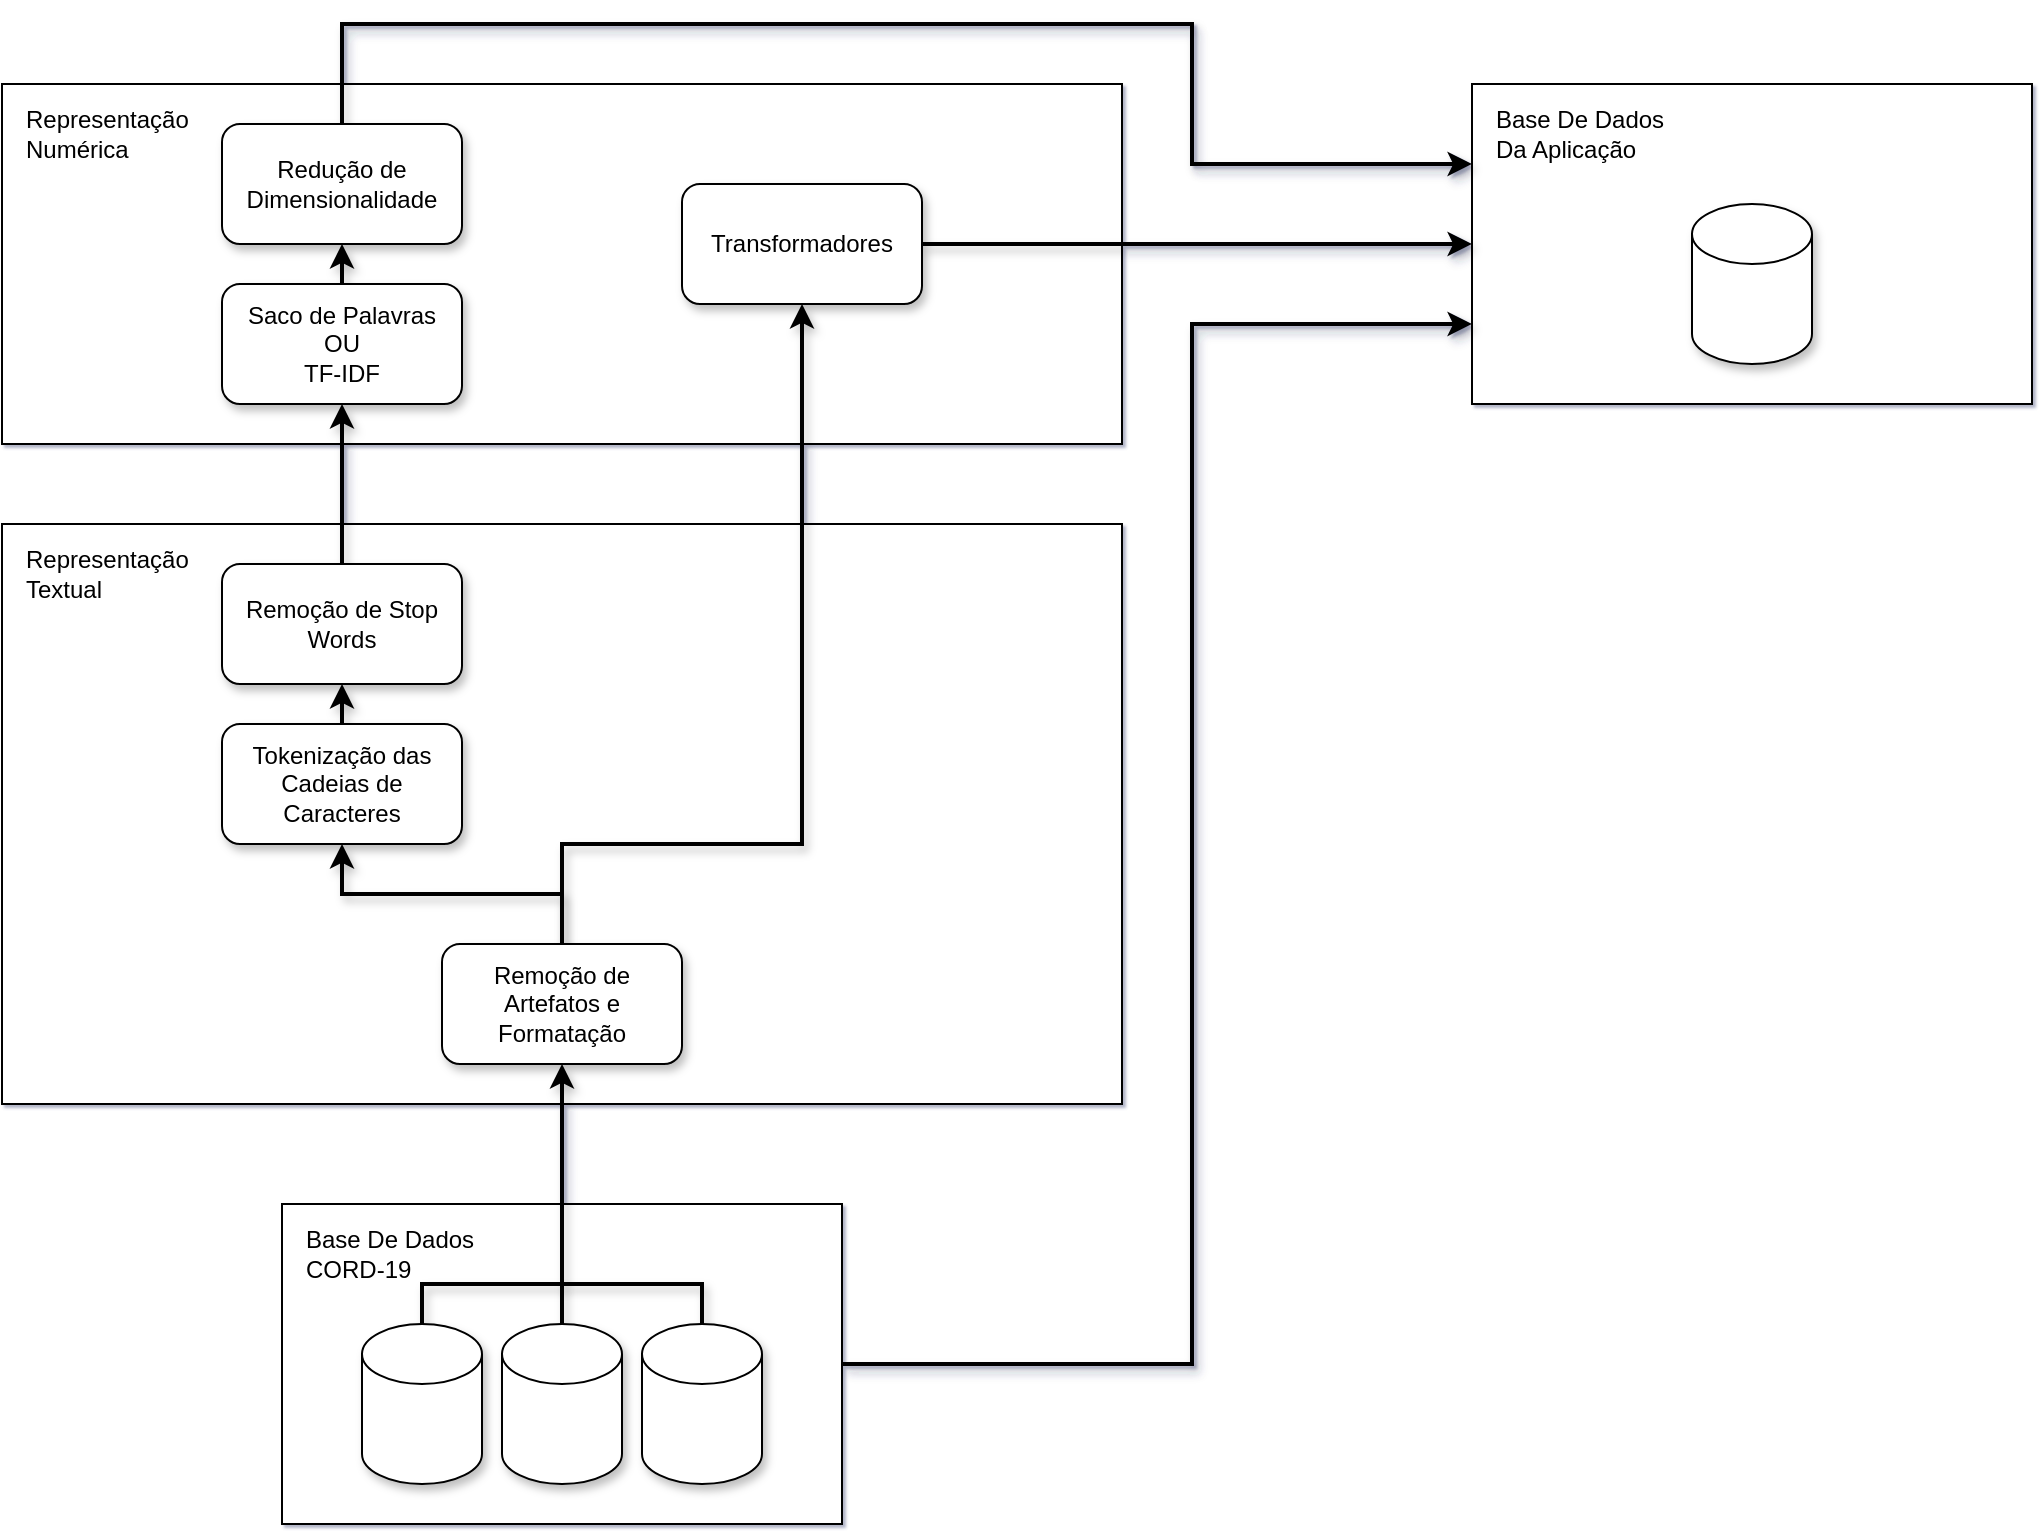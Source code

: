 <mxfile version="17.2.4" type="device" pages="4"><diagram id="iBAV2opas1GKSHLU268z" name="Covitext DataPath"><mxGraphModel dx="1356" dy="862" grid="1" gridSize="10" guides="1" tooltips="1" connect="1" arrows="1" fold="1" page="1" pageScale="1" pageWidth="827" pageHeight="1169" math="0" shadow="1"><root><mxCell id="0"/><mxCell id="1" parent="0"/><mxCell id="uRo3Toc6yma_MfcM90cZ-8" value="" style="rounded=0;whiteSpace=wrap;html=1;align=center;" parent="1" vertex="1"><mxGeometry x="880" y="239" width="280" height="160" as="geometry"/></mxCell><mxCell id="uRo3Toc6yma_MfcM90cZ-9" value="" style="shape=cylinder3;whiteSpace=wrap;html=1;boundedLbl=1;backgroundOutline=1;size=15;shadow=1;" parent="1" vertex="1"><mxGeometry x="990" y="299" width="60" height="80" as="geometry"/></mxCell><mxCell id="uRo3Toc6yma_MfcM90cZ-10" value="Base De Dados Da Aplicação" style="text;html=1;strokeColor=none;fillColor=none;align=left;verticalAlign=middle;whiteSpace=wrap;rounded=0;" parent="1" vertex="1"><mxGeometry x="890" y="249" width="90" height="30" as="geometry"/></mxCell><mxCell id="zOFjgUAGcFSiVTK_7i6F-22" value="" style="rounded=0;whiteSpace=wrap;html=1;align=center;" parent="1" vertex="1"><mxGeometry x="145" y="239" width="560" height="180" as="geometry"/></mxCell><mxCell id="uRo3Toc6yma_MfcM90cZ-18" style="edgeStyle=orthogonalEdgeStyle;rounded=0;orthogonalLoop=1;jettySize=auto;html=1;exitX=1;exitY=0.5;exitDx=0;exitDy=0;entryX=0;entryY=0.75;entryDx=0;entryDy=0;endArrow=classic;endFill=1;shadow=1;strokeWidth=2;" parent="1" source="uRo3Toc6yma_MfcM90cZ-2" edge="1"><mxGeometry relative="1" as="geometry"><mxPoint x="880" y="319" as="targetPoint"/></mxGeometry></mxCell><mxCell id="uRo3Toc6yma_MfcM90cZ-17" style="edgeStyle=orthogonalEdgeStyle;rounded=0;orthogonalLoop=1;jettySize=auto;html=1;exitX=0.5;exitY=0;exitDx=0;exitDy=0;entryX=0;entryY=0.25;entryDx=0;entryDy=0;endArrow=classic;endFill=1;shadow=1;strokeWidth=2;" parent="1" target="uRo3Toc6yma_MfcM90cZ-8" edge="1"><mxGeometry relative="1" as="geometry"><mxPoint x="315" y="259" as="sourcePoint"/><Array as="points"><mxPoint x="315" y="209"/><mxPoint x="740" y="209"/><mxPoint x="740" y="279"/></Array></mxGeometry></mxCell><mxCell id="zOFjgUAGcFSiVTK_7i6F-23" value="Representação Numérica" style="text;html=1;strokeColor=none;fillColor=none;align=left;verticalAlign=middle;whiteSpace=wrap;rounded=0;" parent="1" vertex="1"><mxGeometry x="155" y="249" width="85" height="30" as="geometry"/></mxCell><mxCell id="uRo3Toc6yma_MfcM90cZ-22" style="edgeStyle=orthogonalEdgeStyle;shape=connector;rounded=0;orthogonalLoop=1;jettySize=auto;html=1;exitX=1;exitY=0.5;exitDx=0;exitDy=0;entryX=0;entryY=0.75;entryDx=0;entryDy=0;shadow=1;labelBackgroundColor=default;fontFamily=Helvetica;fontSize=11;fontColor=default;endArrow=classic;endFill=1;strokeColor=default;strokeWidth=2;" parent="1" source="zOFjgUAGcFSiVTK_7i6F-12" target="uRo3Toc6yma_MfcM90cZ-8" edge="1"><mxGeometry relative="1" as="geometry"><Array as="points"><mxPoint x="740" y="879"/><mxPoint x="740" y="359"/></Array></mxGeometry></mxCell><mxCell id="zOFjgUAGcFSiVTK_7i6F-12" value="" style="rounded=0;whiteSpace=wrap;html=1;align=center;" parent="1" vertex="1"><mxGeometry x="285" y="799" width="280" height="160" as="geometry"/></mxCell><mxCell id="zOFjgUAGcFSiVTK_7i6F-7" value="" style="rounded=0;whiteSpace=wrap;html=1;align=center;" parent="1" vertex="1"><mxGeometry x="145" y="459" width="560" height="290" as="geometry"/></mxCell><mxCell id="zOFjgUAGcFSiVTK_7i6F-21" style="edgeStyle=orthogonalEdgeStyle;rounded=0;orthogonalLoop=1;jettySize=auto;html=1;exitX=0.5;exitY=0;exitDx=0;exitDy=0;entryX=0.5;entryY=1;entryDx=0;entryDy=0;shadow=1;strokeWidth=2;" parent="1" source="zOFjgUAGcFSiVTK_7i6F-1" target="zOFjgUAGcFSiVTK_7i6F-2" edge="1"><mxGeometry relative="1" as="geometry"/></mxCell><mxCell id="zOFjgUAGcFSiVTK_7i6F-8" value="Representação Textual" style="text;html=1;strokeColor=none;fillColor=none;align=left;verticalAlign=middle;whiteSpace=wrap;rounded=0;" parent="1" vertex="1"><mxGeometry x="155" y="469" width="85" height="30" as="geometry"/></mxCell><mxCell id="zOFjgUAGcFSiVTK_7i6F-17" style="edgeStyle=orthogonalEdgeStyle;rounded=0;orthogonalLoop=1;jettySize=auto;html=1;exitX=0.5;exitY=0;exitDx=0;exitDy=0;exitPerimeter=0;endArrow=none;endFill=0;shadow=1;strokeWidth=2;" parent="1" source="zOFjgUAGcFSiVTK_7i6F-9" edge="1"><mxGeometry relative="1" as="geometry"><mxPoint x="425" y="839" as="targetPoint"/><Array as="points"><mxPoint x="355" y="839"/></Array></mxGeometry></mxCell><mxCell id="zOFjgUAGcFSiVTK_7i6F-9" value="" style="shape=cylinder3;whiteSpace=wrap;html=1;boundedLbl=1;backgroundOutline=1;size=15;shadow=1;" parent="1" vertex="1"><mxGeometry x="325" y="859" width="60" height="80" as="geometry"/></mxCell><mxCell id="uRo3Toc6yma_MfcM90cZ-6" style="edgeStyle=orthogonalEdgeStyle;rounded=0;orthogonalLoop=1;jettySize=auto;html=1;exitX=0.5;exitY=0;exitDx=0;exitDy=0;exitPerimeter=0;shadow=1;strokeWidth=2;entryX=0.5;entryY=1;entryDx=0;entryDy=0;" parent="1" source="zOFjgUAGcFSiVTK_7i6F-10" target="CrFwAh1RPyWWwAiZNoBJ-4" edge="1"><mxGeometry relative="1" as="geometry"><mxPoint x="320" y="669" as="targetPoint"/></mxGeometry></mxCell><mxCell id="zOFjgUAGcFSiVTK_7i6F-10" value="" style="shape=cylinder3;whiteSpace=wrap;html=1;boundedLbl=1;backgroundOutline=1;size=15;shadow=1;" parent="1" vertex="1"><mxGeometry x="395" y="859" width="60" height="80" as="geometry"/></mxCell><mxCell id="zOFjgUAGcFSiVTK_7i6F-18" style="edgeStyle=orthogonalEdgeStyle;rounded=0;orthogonalLoop=1;jettySize=auto;html=1;exitX=0.5;exitY=0;exitDx=0;exitDy=0;exitPerimeter=0;endArrow=none;endFill=0;shadow=1;strokeWidth=2;" parent="1" source="zOFjgUAGcFSiVTK_7i6F-11" edge="1"><mxGeometry relative="1" as="geometry"><mxPoint x="425" y="839" as="targetPoint"/><Array as="points"><mxPoint x="495" y="839"/></Array></mxGeometry></mxCell><mxCell id="zOFjgUAGcFSiVTK_7i6F-11" value="" style="shape=cylinder3;whiteSpace=wrap;html=1;boundedLbl=1;backgroundOutline=1;size=15;shadow=1;" parent="1" vertex="1"><mxGeometry x="465" y="859" width="60" height="80" as="geometry"/></mxCell><mxCell id="zOFjgUAGcFSiVTK_7i6F-13" value="Base De Dados CORD-19" style="text;html=1;strokeColor=none;fillColor=none;align=left;verticalAlign=middle;whiteSpace=wrap;rounded=0;" parent="1" vertex="1"><mxGeometry x="295" y="809" width="90" height="30" as="geometry"/></mxCell><mxCell id="zOFjgUAGcFSiVTK_7i6F-19" style="edgeStyle=orthogonalEdgeStyle;rounded=0;orthogonalLoop=1;jettySize=auto;html=1;exitX=0.5;exitY=1;exitDx=0;exitDy=0;" parent="1" edge="1"><mxGeometry relative="1" as="geometry"><mxPoint x="425" y="639" as="sourcePoint"/><mxPoint x="425" y="639" as="targetPoint"/></mxGeometry></mxCell><mxCell id="uRo3Toc6yma_MfcM90cZ-1" style="edgeStyle=orthogonalEdgeStyle;rounded=0;orthogonalLoop=1;jettySize=auto;html=1;exitX=0.5;exitY=0;exitDx=0;exitDy=0;shadow=1;strokeWidth=2;" parent="1" source="zOFjgUAGcFSiVTK_7i6F-2" edge="1"><mxGeometry relative="1" as="geometry"><mxPoint x="315" y="319" as="targetPoint"/></mxGeometry></mxCell><mxCell id="uRo3Toc6yma_MfcM90cZ-2" value="Transformadores" style="rounded=1;whiteSpace=wrap;html=1;shadow=1;" parent="1" vertex="1"><mxGeometry x="485" y="289" width="120" height="60" as="geometry"/></mxCell><mxCell id="CrFwAh1RPyWWwAiZNoBJ-2" style="edgeStyle=orthogonalEdgeStyle;shape=connector;rounded=0;orthogonalLoop=1;jettySize=auto;html=1;exitX=0.5;exitY=0;exitDx=0;exitDy=0;entryX=0.5;entryY=1;entryDx=0;entryDy=0;shadow=1;labelBackgroundColor=default;fontFamily=Helvetica;fontSize=11;fontColor=default;endArrow=classic;endFill=1;strokeColor=default;strokeWidth=2;" parent="1" source="zOFjgUAGcFSiVTK_7i6F-3" target="zOFjgUAGcFSiVTK_7i6F-1" edge="1"><mxGeometry relative="1" as="geometry"/></mxCell><mxCell id="zOFjgUAGcFSiVTK_7i6F-3" value="Tokenização das Cadeias de Caracteres" style="rounded=1;whiteSpace=wrap;html=1;shadow=1;" parent="1" vertex="1"><mxGeometry x="255" y="559" width="120" height="60" as="geometry"/></mxCell><mxCell id="zOFjgUAGcFSiVTK_7i6F-1" value="Remoção de Stop Words" style="rounded=1;whiteSpace=wrap;html=1;shadow=1;" parent="1" vertex="1"><mxGeometry x="255" y="479" width="120" height="60" as="geometry"/></mxCell><mxCell id="zOFjgUAGcFSiVTK_7i6F-2" value="Saco de Palavras&lt;br&gt;OU&lt;br&gt;TF-IDF" style="rounded=1;whiteSpace=wrap;html=1;shadow=1;" parent="1" vertex="1"><mxGeometry x="255" y="339" width="120" height="60" as="geometry"/></mxCell><mxCell id="uRo3Toc6yma_MfcM90cZ-19" value="Redução de Dimensionalidade" style="rounded=1;whiteSpace=wrap;html=1;shadow=1;" parent="1" vertex="1"><mxGeometry x="255" y="259" width="120" height="60" as="geometry"/></mxCell><mxCell id="CrFwAh1RPyWWwAiZNoBJ-5" style="edgeStyle=orthogonalEdgeStyle;shape=connector;rounded=0;orthogonalLoop=1;jettySize=auto;html=1;exitX=0.5;exitY=0;exitDx=0;exitDy=0;entryX=0.5;entryY=1;entryDx=0;entryDy=0;shadow=1;labelBackgroundColor=default;fontFamily=Helvetica;fontSize=11;fontColor=default;endArrow=classic;endFill=1;strokeColor=default;strokeWidth=2;" parent="1" source="CrFwAh1RPyWWwAiZNoBJ-4" target="zOFjgUAGcFSiVTK_7i6F-3" edge="1"><mxGeometry relative="1" as="geometry"/></mxCell><mxCell id="CrFwAh1RPyWWwAiZNoBJ-8" style="edgeStyle=orthogonalEdgeStyle;shape=connector;rounded=0;orthogonalLoop=1;jettySize=auto;html=1;exitX=0.5;exitY=0;exitDx=0;exitDy=0;entryX=0.5;entryY=1;entryDx=0;entryDy=0;shadow=1;labelBackgroundColor=default;fontFamily=Helvetica;fontSize=11;fontColor=default;endArrow=classic;endFill=1;strokeColor=default;strokeWidth=2;" parent="1" source="CrFwAh1RPyWWwAiZNoBJ-4" target="uRo3Toc6yma_MfcM90cZ-2" edge="1"><mxGeometry relative="1" as="geometry"><Array as="points"><mxPoint x="425" y="619"/><mxPoint x="545" y="619"/></Array></mxGeometry></mxCell><mxCell id="CrFwAh1RPyWWwAiZNoBJ-4" value="Remoção de Artefatos e Formatação" style="rounded=1;whiteSpace=wrap;html=1;shadow=1;" parent="1" vertex="1"><mxGeometry x="365" y="669" width="120" height="60" as="geometry"/></mxCell></root></mxGraphModel></diagram><diagram id="ziSqH2cJ3_UJx5Lma6Qv" name="Preprocessing Steps"><mxGraphModel dx="1356" dy="862" grid="1" gridSize="10" guides="1" tooltips="1" connect="1" arrows="1" fold="1" page="1" pageScale="1" pageWidth="827" pageHeight="1169" math="0" shadow="1"><root><mxCell id="0"/><mxCell id="1" parent="0"/><mxCell id="He05jhz0_u9ccmfnFYQ3-1" value="" style="rounded=0;whiteSpace=wrap;html=1;align=center;" parent="1" vertex="1"><mxGeometry x="134" y="225" width="560" height="180" as="geometry"/></mxCell><mxCell id="He05jhz0_u9ccmfnFYQ3-2" value="Representação Numérica" style="text;html=1;strokeColor=none;fillColor=none;align=left;verticalAlign=middle;whiteSpace=wrap;rounded=0;" parent="1" vertex="1"><mxGeometry x="144" y="235" width="85" height="30" as="geometry"/></mxCell><mxCell id="He05jhz0_u9ccmfnFYQ3-3" value="" style="rounded=0;whiteSpace=wrap;html=1;align=center;" parent="1" vertex="1"><mxGeometry x="274" y="785" width="280" height="160" as="geometry"/></mxCell><mxCell id="He05jhz0_u9ccmfnFYQ3-4" value="" style="rounded=0;whiteSpace=wrap;html=1;align=center;" parent="1" vertex="1"><mxGeometry x="134" y="445" width="560" height="290" as="geometry"/></mxCell><mxCell id="He05jhz0_u9ccmfnFYQ3-5" style="edgeStyle=orthogonalEdgeStyle;rounded=0;orthogonalLoop=1;jettySize=auto;html=1;exitX=0.5;exitY=0;exitDx=0;exitDy=0;entryX=0.5;entryY=1;entryDx=0;entryDy=0;shadow=1;strokeWidth=2;" parent="1" source="He05jhz0_u9ccmfnFYQ3-19" target="He05jhz0_u9ccmfnFYQ3-20" edge="1"><mxGeometry relative="1" as="geometry"/></mxCell><mxCell id="He05jhz0_u9ccmfnFYQ3-6" value="Representação Textual" style="text;html=1;strokeColor=none;fillColor=none;align=left;verticalAlign=middle;whiteSpace=wrap;rounded=0;" parent="1" vertex="1"><mxGeometry x="144" y="455" width="85" height="30" as="geometry"/></mxCell><mxCell id="He05jhz0_u9ccmfnFYQ3-7" style="edgeStyle=orthogonalEdgeStyle;rounded=0;orthogonalLoop=1;jettySize=auto;html=1;exitX=0.5;exitY=0;exitDx=0;exitDy=0;exitPerimeter=0;endArrow=none;endFill=0;shadow=1;strokeWidth=2;" parent="1" source="He05jhz0_u9ccmfnFYQ3-8" edge="1"><mxGeometry relative="1" as="geometry"><mxPoint x="414" y="825" as="targetPoint"/><Array as="points"><mxPoint x="344" y="825"/></Array></mxGeometry></mxCell><mxCell id="He05jhz0_u9ccmfnFYQ3-8" value="" style="shape=cylinder3;whiteSpace=wrap;html=1;boundedLbl=1;backgroundOutline=1;size=15;shadow=1;" parent="1" vertex="1"><mxGeometry x="314" y="845" width="60" height="80" as="geometry"/></mxCell><mxCell id="He05jhz0_u9ccmfnFYQ3-9" style="edgeStyle=orthogonalEdgeStyle;rounded=0;orthogonalLoop=1;jettySize=auto;html=1;exitX=0.5;exitY=0;exitDx=0;exitDy=0;exitPerimeter=0;shadow=1;strokeWidth=2;entryX=0.5;entryY=1;entryDx=0;entryDy=0;" parent="1" source="He05jhz0_u9ccmfnFYQ3-10" target="He05jhz0_u9ccmfnFYQ3-24" edge="1"><mxGeometry relative="1" as="geometry"><mxPoint x="309" y="655" as="targetPoint"/></mxGeometry></mxCell><mxCell id="He05jhz0_u9ccmfnFYQ3-10" value="" style="shape=cylinder3;whiteSpace=wrap;html=1;boundedLbl=1;backgroundOutline=1;size=15;shadow=1;" parent="1" vertex="1"><mxGeometry x="384" y="845" width="60" height="80" as="geometry"/></mxCell><mxCell id="He05jhz0_u9ccmfnFYQ3-11" style="edgeStyle=orthogonalEdgeStyle;rounded=0;orthogonalLoop=1;jettySize=auto;html=1;exitX=0.5;exitY=0;exitDx=0;exitDy=0;exitPerimeter=0;endArrow=none;endFill=0;shadow=1;strokeWidth=2;" parent="1" source="He05jhz0_u9ccmfnFYQ3-12" edge="1"><mxGeometry relative="1" as="geometry"><mxPoint x="414" y="825" as="targetPoint"/><Array as="points"><mxPoint x="484" y="825"/></Array></mxGeometry></mxCell><mxCell id="He05jhz0_u9ccmfnFYQ3-12" value="" style="shape=cylinder3;whiteSpace=wrap;html=1;boundedLbl=1;backgroundOutline=1;size=15;shadow=1;" parent="1" vertex="1"><mxGeometry x="454" y="845" width="60" height="80" as="geometry"/></mxCell><mxCell id="He05jhz0_u9ccmfnFYQ3-13" value="Base De Dados CORD-19" style="text;html=1;strokeColor=none;fillColor=none;align=left;verticalAlign=middle;whiteSpace=wrap;rounded=0;" parent="1" vertex="1"><mxGeometry x="284" y="795" width="90" height="30" as="geometry"/></mxCell><mxCell id="He05jhz0_u9ccmfnFYQ3-14" style="edgeStyle=orthogonalEdgeStyle;rounded=0;orthogonalLoop=1;jettySize=auto;html=1;exitX=0.5;exitY=1;exitDx=0;exitDy=0;" parent="1" edge="1"><mxGeometry relative="1" as="geometry"><mxPoint x="414" y="625" as="sourcePoint"/><mxPoint x="414" y="625" as="targetPoint"/></mxGeometry></mxCell><mxCell id="He05jhz0_u9ccmfnFYQ3-15" style="edgeStyle=orthogonalEdgeStyle;rounded=0;orthogonalLoop=1;jettySize=auto;html=1;exitX=0.5;exitY=0;exitDx=0;exitDy=0;shadow=1;strokeWidth=2;" parent="1" source="He05jhz0_u9ccmfnFYQ3-20" edge="1"><mxGeometry relative="1" as="geometry"><mxPoint x="304" y="305" as="targetPoint"/></mxGeometry></mxCell><mxCell id="He05jhz0_u9ccmfnFYQ3-16" value="Transformadores" style="rounded=1;whiteSpace=wrap;html=1;shadow=1;" parent="1" vertex="1"><mxGeometry x="474" y="275" width="120" height="60" as="geometry"/></mxCell><mxCell id="He05jhz0_u9ccmfnFYQ3-17" style="edgeStyle=orthogonalEdgeStyle;shape=connector;rounded=0;orthogonalLoop=1;jettySize=auto;html=1;exitX=0.5;exitY=0;exitDx=0;exitDy=0;entryX=0.5;entryY=1;entryDx=0;entryDy=0;shadow=1;labelBackgroundColor=default;fontFamily=Helvetica;fontSize=11;fontColor=default;endArrow=classic;endFill=1;strokeColor=default;strokeWidth=2;" parent="1" source="He05jhz0_u9ccmfnFYQ3-18" target="He05jhz0_u9ccmfnFYQ3-19" edge="1"><mxGeometry relative="1" as="geometry"/></mxCell><mxCell id="He05jhz0_u9ccmfnFYQ3-18" value="Tokenização das Cadeias de Caracteres" style="rounded=1;whiteSpace=wrap;html=1;shadow=1;" parent="1" vertex="1"><mxGeometry x="244" y="545" width="120" height="60" as="geometry"/></mxCell><mxCell id="He05jhz0_u9ccmfnFYQ3-19" value="Remoção de Stop Words" style="rounded=1;whiteSpace=wrap;html=1;shadow=1;" parent="1" vertex="1"><mxGeometry x="244" y="465" width="120" height="60" as="geometry"/></mxCell><mxCell id="zAeROGnwmrpHMwiW-dB8-2" style="edgeStyle=orthogonalEdgeStyle;rounded=0;orthogonalLoop=1;jettySize=auto;html=1;exitX=1;exitY=0.5;exitDx=0;exitDy=0;entryX=0.25;entryY=1;entryDx=0;entryDy=0;shadow=1;endFill=1;strokeWidth=2;" edge="1" parent="1" source="He05jhz0_u9ccmfnFYQ3-20" target="He05jhz0_u9ccmfnFYQ3-16"><mxGeometry relative="1" as="geometry"/></mxCell><mxCell id="He05jhz0_u9ccmfnFYQ3-20" value="Saco de Palavras&lt;br&gt;OU&lt;br&gt;TF-IDF" style="rounded=1;whiteSpace=wrap;html=1;shadow=1;" parent="1" vertex="1"><mxGeometry x="244" y="325" width="120" height="60" as="geometry"/></mxCell><mxCell id="He05jhz0_u9ccmfnFYQ3-21" value="Redução de Dimensionalidade" style="rounded=1;whiteSpace=wrap;html=1;shadow=1;" parent="1" vertex="1"><mxGeometry x="244" y="245" width="120" height="60" as="geometry"/></mxCell><mxCell id="He05jhz0_u9ccmfnFYQ3-22" style="edgeStyle=orthogonalEdgeStyle;shape=connector;rounded=0;orthogonalLoop=1;jettySize=auto;html=1;exitX=0.5;exitY=0;exitDx=0;exitDy=0;entryX=0.5;entryY=1;entryDx=0;entryDy=0;shadow=1;labelBackgroundColor=default;fontFamily=Helvetica;fontSize=11;fontColor=default;endArrow=classic;endFill=1;strokeColor=default;strokeWidth=2;" parent="1" source="He05jhz0_u9ccmfnFYQ3-24" target="He05jhz0_u9ccmfnFYQ3-18" edge="1"><mxGeometry relative="1" as="geometry"/></mxCell><mxCell id="He05jhz0_u9ccmfnFYQ3-23" style="edgeStyle=orthogonalEdgeStyle;shape=connector;rounded=0;orthogonalLoop=1;jettySize=auto;html=1;exitX=0.5;exitY=0;exitDx=0;exitDy=0;entryX=0.5;entryY=1;entryDx=0;entryDy=0;shadow=1;labelBackgroundColor=default;fontFamily=Helvetica;fontSize=11;fontColor=default;endArrow=classic;endFill=1;strokeColor=default;strokeWidth=2;" parent="1" source="He05jhz0_u9ccmfnFYQ3-24" target="He05jhz0_u9ccmfnFYQ3-16" edge="1"><mxGeometry relative="1" as="geometry"><Array as="points"><mxPoint x="414" y="605"/><mxPoint x="534" y="605"/></Array></mxGeometry></mxCell><mxCell id="He05jhz0_u9ccmfnFYQ3-24" value="Remoção de Artefatos e Formatação" style="rounded=1;whiteSpace=wrap;html=1;shadow=1;" parent="1" vertex="1"><mxGeometry x="354" y="655" width="120" height="60" as="geometry"/></mxCell><mxCell id="zAeROGnwmrpHMwiW-dB8-1" value="Derivação de Palavras" style="rounded=1;whiteSpace=wrap;html=1;shadow=1;" vertex="1" parent="1"><mxGeometry x="384" y="465" width="120" height="60" as="geometry"/></mxCell></root></mxGraphModel></diagram><diagram id="KBGvthbvTBqUJqRmwJql" name="MultiLabel Text Embeddings"><mxGraphModel dx="646" dy="410" grid="1" gridSize="10" guides="1" tooltips="1" connect="1" arrows="1" fold="1" page="1" pageScale="1" pageWidth="827" pageHeight="1169" math="0" shadow="0"><root><mxCell id="0"/><mxCell id="1" parent="0"/><mxCell id="fzXWwl3Y-hf3wqv17Jn4-77" value="" style="group" parent="1" vertex="1" connectable="0"><mxGeometry x="194.45" y="420" width="391.11" height="320" as="geometry"/></mxCell><mxCell id="FmbR3bz3wfNfBNavc7nS-2" value="" style="endArrow=classic;html=1;rounded=0;shadow=1;labelBackgroundColor=default;fontFamily=Helvetica;fontSize=11;fontColor=default;strokeColor=default;strokeWidth=7;shape=connector;" parent="fzXWwl3Y-hf3wqv17Jn4-77" edge="1"><mxGeometry width="50" height="50" relative="1" as="geometry"><mxPoint x="35.555" y="292.741" as="sourcePoint"/><mxPoint x="35.555" as="targetPoint"/></mxGeometry></mxCell><mxCell id="FmbR3bz3wfNfBNavc7nS-3" value="" style="endArrow=classic;html=1;rounded=0;shadow=1;labelBackgroundColor=default;fontFamily=Helvetica;fontSize=11;fontColor=default;strokeColor=default;strokeWidth=7;shape=connector;" parent="fzXWwl3Y-hf3wqv17Jn4-77" edge="1"><mxGeometry width="50" height="50" relative="1" as="geometry"><mxPoint x="35.555" y="292.741" as="sourcePoint"/><mxPoint x="387.554" y="292.741" as="targetPoint"/></mxGeometry></mxCell><mxCell id="FmbR3bz3wfNfBNavc7nS-5" value="" style="ellipse;whiteSpace=wrap;html=1;aspect=fixed;shadow=1;fontFamily=Helvetica;fontSize=11;fillColor=#1ba1e2;strokeColor=#006EAF;fontColor=#ffffff;" parent="fzXWwl3Y-hf3wqv17Jn4-77" vertex="1"><mxGeometry x="278.518" y="85.926" width="11.852" height="11.852" as="geometry"/></mxCell><mxCell id="FmbR3bz3wfNfBNavc7nS-6" value="" style="ellipse;whiteSpace=wrap;html=1;aspect=fixed;shadow=1;fontFamily=Helvetica;fontSize=11;fillColor=#1ba1e2;strokeColor=#006EAF;fontColor=#ffffff;" parent="fzXWwl3Y-hf3wqv17Jn4-77" vertex="1"><mxGeometry x="242.962" y="53.333" width="11.852" height="11.852" as="geometry"/></mxCell><mxCell id="FmbR3bz3wfNfBNavc7nS-7" value="" style="ellipse;whiteSpace=wrap;html=1;aspect=fixed;shadow=1;fontFamily=Helvetica;fontSize=11;fillColor=#1ba1e2;strokeColor=#006EAF;fontColor=#ffffff;" parent="fzXWwl3Y-hf3wqv17Jn4-77" vertex="1"><mxGeometry x="254.814" y="100.741" width="11.852" height="11.852" as="geometry"/></mxCell><mxCell id="FmbR3bz3wfNfBNavc7nS-8" value="" style="ellipse;whiteSpace=wrap;html=1;aspect=fixed;shadow=1;fontFamily=Helvetica;fontSize=11;fillColor=#1ba1e2;strokeColor=#006EAF;fontColor=#ffffff;" parent="fzXWwl3Y-hf3wqv17Jn4-77" vertex="1"><mxGeometry x="284.444" y="106.667" width="11.852" height="11.852" as="geometry"/></mxCell><mxCell id="FmbR3bz3wfNfBNavc7nS-9" value="" style="ellipse;whiteSpace=wrap;html=1;aspect=fixed;shadow=1;fontFamily=Helvetica;fontSize=11;fillColor=#1ba1e2;strokeColor=#006EAF;fontColor=#ffffff;" parent="fzXWwl3Y-hf3wqv17Jn4-77" vertex="1"><mxGeometry x="213.333" y="74.074" width="11.852" height="11.852" as="geometry"/></mxCell><mxCell id="FmbR3bz3wfNfBNavc7nS-10" value="" style="ellipse;whiteSpace=wrap;html=1;aspect=fixed;shadow=1;fontFamily=Helvetica;fontSize=11;fillColor=#1ba1e2;strokeColor=#006EAF;fontColor=#ffffff;" parent="fzXWwl3Y-hf3wqv17Jn4-77" vertex="1"><mxGeometry x="269.629" y="112.593" width="11.852" height="11.852" as="geometry"/></mxCell><mxCell id="FmbR3bz3wfNfBNavc7nS-11" value="" style="ellipse;whiteSpace=wrap;html=1;aspect=fixed;shadow=1;fontFamily=Helvetica;fontSize=11;fillColor=#1ba1e2;strokeColor=#006EAF;fontColor=#ffffff;" parent="fzXWwl3Y-hf3wqv17Jn4-77" vertex="1"><mxGeometry x="254.814" y="118.519" width="11.852" height="11.852" as="geometry"/></mxCell><mxCell id="FmbR3bz3wfNfBNavc7nS-12" value="" style="ellipse;whiteSpace=wrap;html=1;aspect=fixed;shadow=1;fontFamily=Helvetica;fontSize=11;fillColor=#1ba1e2;strokeColor=#006EAF;fontColor=#ffffff;" parent="fzXWwl3Y-hf3wqv17Jn4-77" vertex="1"><mxGeometry x="266.666" y="130.37" width="11.852" height="11.852" as="geometry"/></mxCell><mxCell id="FmbR3bz3wfNfBNavc7nS-13" value="" style="ellipse;whiteSpace=wrap;html=1;aspect=fixed;shadow=1;fontFamily=Helvetica;fontSize=11;fillColor=#1ba1e2;strokeColor=#006EAF;fontColor=#ffffff;" parent="fzXWwl3Y-hf3wqv17Jn4-77" vertex="1"><mxGeometry x="260.147" y="85.926" width="11.852" height="11.852" as="geometry"/></mxCell><mxCell id="FmbR3bz3wfNfBNavc7nS-14" value="" style="ellipse;whiteSpace=wrap;html=1;aspect=fixed;shadow=1;fontFamily=Helvetica;fontSize=11;fillColor=#1ba1e2;strokeColor=#006EAF;fontColor=#ffffff;" parent="fzXWwl3Y-hf3wqv17Jn4-77" vertex="1"><mxGeometry x="242.962" y="88.889" width="11.852" height="11.852" as="geometry"/></mxCell><mxCell id="FmbR3bz3wfNfBNavc7nS-15" value="" style="ellipse;whiteSpace=wrap;html=1;aspect=fixed;shadow=1;fontFamily=Helvetica;fontSize=11;fillColor=#1ba1e2;strokeColor=#006EAF;fontColor=#ffffff;" parent="fzXWwl3Y-hf3wqv17Jn4-77" vertex="1"><mxGeometry x="231.11" y="106.667" width="11.852" height="11.852" as="geometry"/></mxCell><mxCell id="fzXWwl3Y-hf3wqv17Jn4-1" value="" style="ellipse;whiteSpace=wrap;html=1;aspect=fixed;shadow=1;fontFamily=Helvetica;fontSize=11;fillColor=#a20025;strokeColor=#6F0000;fontColor=#ffffff;" parent="fzXWwl3Y-hf3wqv17Jn4-77" vertex="1"><mxGeometry x="100.74" y="195.556" width="11.852" height="11.852" as="geometry"/></mxCell><mxCell id="fzXWwl3Y-hf3wqv17Jn4-2" value="" style="ellipse;whiteSpace=wrap;html=1;aspect=fixed;shadow=1;fontFamily=Helvetica;fontSize=11;fillColor=#a20025;strokeColor=#6F0000;fontColor=#ffffff;" parent="fzXWwl3Y-hf3wqv17Jn4-77" vertex="1"><mxGeometry x="88.889" y="171.852" width="11.852" height="11.852" as="geometry"/></mxCell><mxCell id="fzXWwl3Y-hf3wqv17Jn4-3" value="" style="ellipse;whiteSpace=wrap;html=1;aspect=fixed;shadow=1;fontFamily=Helvetica;fontSize=11;fillColor=#a20025;strokeColor=#6F0000;fontColor=#ffffff;" parent="fzXWwl3Y-hf3wqv17Jn4-77" vertex="1"><mxGeometry x="112.592" y="165.926" width="11.852" height="11.852" as="geometry"/></mxCell><mxCell id="fzXWwl3Y-hf3wqv17Jn4-4" value="" style="ellipse;whiteSpace=wrap;html=1;aspect=fixed;shadow=1;fontFamily=Helvetica;fontSize=11;fillColor=#a20025;strokeColor=#6F0000;fontColor=#ffffff;" parent="fzXWwl3Y-hf3wqv17Jn4-77" vertex="1"><mxGeometry x="94.815" y="154.074" width="11.852" height="11.852" as="geometry"/></mxCell><mxCell id="fzXWwl3Y-hf3wqv17Jn4-5" value="" style="ellipse;whiteSpace=wrap;html=1;aspect=fixed;shadow=1;fontFamily=Helvetica;fontSize=11;fillColor=#a20025;strokeColor=#6F0000;fontColor=#ffffff;" parent="fzXWwl3Y-hf3wqv17Jn4-77" vertex="1"><mxGeometry x="112.592" y="183.704" width="11.852" height="11.852" as="geometry"/></mxCell><mxCell id="fzXWwl3Y-hf3wqv17Jn4-6" value="" style="ellipse;whiteSpace=wrap;html=1;aspect=fixed;shadow=1;fontFamily=Helvetica;fontSize=11;fillColor=#a20025;strokeColor=#6F0000;fontColor=#ffffff;" parent="fzXWwl3Y-hf3wqv17Jn4-77" vertex="1"><mxGeometry x="82.963" y="201.481" width="11.852" height="11.852" as="geometry"/></mxCell><mxCell id="fzXWwl3Y-hf3wqv17Jn4-7" value="" style="ellipse;whiteSpace=wrap;html=1;aspect=fixed;shadow=1;fontFamily=Helvetica;fontSize=11;fillColor=#a20025;strokeColor=#6F0000;fontColor=#ffffff;" parent="fzXWwl3Y-hf3wqv17Jn4-77" vertex="1"><mxGeometry x="71.111" y="157.037" width="11.852" height="11.852" as="geometry"/></mxCell><mxCell id="fzXWwl3Y-hf3wqv17Jn4-8" value="" style="ellipse;whiteSpace=wrap;html=1;aspect=fixed;shadow=1;fontFamily=Helvetica;fontSize=11;fillColor=#a20025;strokeColor=#6F0000;fontColor=#ffffff;" parent="fzXWwl3Y-hf3wqv17Jn4-77" vertex="1"><mxGeometry x="71.111" y="177.778" width="11.852" height="11.852" as="geometry"/></mxCell><mxCell id="fzXWwl3Y-hf3wqv17Jn4-9" value="" style="ellipse;whiteSpace=wrap;html=1;aspect=fixed;shadow=1;fontFamily=Helvetica;fontSize=11;fillColor=#a20025;strokeColor=#6F0000;fontColor=#ffffff;" parent="fzXWwl3Y-hf3wqv17Jn4-77" vertex="1"><mxGeometry x="118.518" y="201.481" width="11.852" height="11.852" as="geometry"/></mxCell><mxCell id="fzXWwl3Y-hf3wqv17Jn4-10" value="" style="ellipse;whiteSpace=wrap;html=1;aspect=fixed;shadow=1;fontFamily=Helvetica;fontSize=11;fillColor=#a20025;strokeColor=#6F0000;fontColor=#ffffff;" parent="fzXWwl3Y-hf3wqv17Jn4-77" vertex="1"><mxGeometry x="136.296" y="168.889" width="11.852" height="11.852" as="geometry"/></mxCell><mxCell id="fzXWwl3Y-hf3wqv17Jn4-11" value="" style="ellipse;whiteSpace=wrap;html=1;aspect=fixed;shadow=1;fontFamily=Helvetica;fontSize=11;fillColor=#a20025;strokeColor=#6F0000;fontColor=#ffffff;" parent="fzXWwl3Y-hf3wqv17Jn4-77" vertex="1"><mxGeometry x="148.148" y="207.407" width="11.852" height="11.852" as="geometry"/></mxCell><mxCell id="fzXWwl3Y-hf3wqv17Jn4-12" value="" style="ellipse;whiteSpace=wrap;html=1;aspect=fixed;shadow=1;fontFamily=Helvetica;fontSize=11;fillColor=#a20025;strokeColor=#6F0000;fontColor=#ffffff;" parent="fzXWwl3Y-hf3wqv17Jn4-77" vertex="1"><mxGeometry x="130.37" y="145.185" width="11.852" height="11.852" as="geometry"/></mxCell><mxCell id="fzXWwl3Y-hf3wqv17Jn4-13" value="" style="ellipse;whiteSpace=wrap;html=1;aspect=fixed;shadow=1;fontFamily=Helvetica;fontSize=11;fillColor=#a20025;strokeColor=#6F0000;fontColor=#ffffff;" parent="fzXWwl3Y-hf3wqv17Jn4-77" vertex="1"><mxGeometry x="118.518" y="124.444" width="11.852" height="11.852" as="geometry"/></mxCell><mxCell id="fzXWwl3Y-hf3wqv17Jn4-14" value="" style="ellipse;whiteSpace=wrap;html=1;aspect=fixed;shadow=1;fontFamily=Helvetica;fontSize=11;fillColor=#6a00ff;strokeColor=#3700CC;fontColor=#ffffff;" parent="fzXWwl3Y-hf3wqv17Jn4-77" vertex="1"><mxGeometry x="136.296" y="97.778" width="11.852" height="11.852" as="geometry"/></mxCell><mxCell id="fzXWwl3Y-hf3wqv17Jn4-15" value="" style="ellipse;whiteSpace=wrap;html=1;aspect=fixed;shadow=1;fontFamily=Helvetica;fontSize=11;fillColor=#a20025;strokeColor=#6F0000;fontColor=#ffffff;" parent="fzXWwl3Y-hf3wqv17Jn4-77" vertex="1"><mxGeometry x="171.851" y="180.741" width="11.852" height="11.852" as="geometry"/></mxCell><mxCell id="fzXWwl3Y-hf3wqv17Jn4-16" value="" style="ellipse;whiteSpace=wrap;html=1;aspect=fixed;shadow=1;fontFamily=Helvetica;fontSize=11;fillColor=#a20025;strokeColor=#6F0000;fontColor=#ffffff;" parent="fzXWwl3Y-hf3wqv17Jn4-77" vertex="1"><mxGeometry x="88.889" y="112.593" width="11.852" height="11.852" as="geometry"/></mxCell><mxCell id="fzXWwl3Y-hf3wqv17Jn4-17" value="" style="ellipse;whiteSpace=wrap;html=1;aspect=fixed;shadow=1;fontFamily=Helvetica;fontSize=11;fillColor=#a20025;strokeColor=#6F0000;fontColor=#ffffff;" parent="fzXWwl3Y-hf3wqv17Jn4-77" vertex="1"><mxGeometry x="197.333" y="201.481" width="11.852" height="11.852" as="geometry"/></mxCell><mxCell id="fzXWwl3Y-hf3wqv17Jn4-18" value="" style="ellipse;whiteSpace=wrap;html=1;aspect=fixed;shadow=1;fontFamily=Helvetica;fontSize=11;fillColor=#a20025;strokeColor=#6F0000;fontColor=#ffffff;" parent="fzXWwl3Y-hf3wqv17Jn4-77" vertex="1"><mxGeometry x="203.259" y="160" width="11.852" height="11.852" as="geometry"/></mxCell><mxCell id="fzXWwl3Y-hf3wqv17Jn4-19" value="" style="ellipse;whiteSpace=wrap;html=1;aspect=fixed;shadow=1;fontFamily=Helvetica;fontSize=11;fillColor=#a20025;strokeColor=#6F0000;fontColor=#ffffff;" parent="fzXWwl3Y-hf3wqv17Jn4-77" vertex="1"><mxGeometry x="160.0" y="142.222" width="11.852" height="11.852" as="geometry"/></mxCell><mxCell id="fzXWwl3Y-hf3wqv17Jn4-20" value="" style="ellipse;whiteSpace=wrap;html=1;aspect=fixed;shadow=1;fontFamily=Helvetica;fontSize=11;fillColor=#6a00ff;strokeColor=#3700CC;fontColor=#ffffff;" parent="fzXWwl3Y-hf3wqv17Jn4-77" vertex="1"><mxGeometry x="160.0" y="118.519" width="11.852" height="11.852" as="geometry"/></mxCell><mxCell id="fzXWwl3Y-hf3wqv17Jn4-21" value="" style="ellipse;whiteSpace=wrap;html=1;aspect=fixed;shadow=1;fontFamily=Helvetica;fontSize=11;fillColor=#a20025;strokeColor=#6F0000;fontColor=#ffffff;" parent="fzXWwl3Y-hf3wqv17Jn4-77" vertex="1"><mxGeometry x="118.518" y="248.889" width="11.852" height="11.852" as="geometry"/></mxCell><mxCell id="fzXWwl3Y-hf3wqv17Jn4-22" value="" style="ellipse;whiteSpace=wrap;html=1;aspect=fixed;shadow=1;fontFamily=Helvetica;fontSize=11;fillColor=#a20025;strokeColor=#6F0000;fontColor=#ffffff;" parent="fzXWwl3Y-hf3wqv17Jn4-77" vertex="1"><mxGeometry x="41.481" y="74.074" width="11.852" height="11.852" as="geometry"/></mxCell><mxCell id="fzXWwl3Y-hf3wqv17Jn4-25" value="" style="ellipse;whiteSpace=wrap;html=1;aspect=fixed;shadow=1;fontFamily=Helvetica;fontSize=11;fillColor=#1ba1e2;strokeColor=#006EAF;fontColor=#ffffff;" parent="fzXWwl3Y-hf3wqv17Jn4-77" vertex="1"><mxGeometry x="213.333" y="124.444" width="11.852" height="11.852" as="geometry"/></mxCell><mxCell id="fzXWwl3Y-hf3wqv17Jn4-26" value="" style="ellipse;whiteSpace=wrap;html=1;aspect=fixed;shadow=1;fontFamily=Helvetica;fontSize=11;fillColor=#1ba1e2;strokeColor=#006EAF;fontColor=#ffffff;" parent="fzXWwl3Y-hf3wqv17Jn4-77" vertex="1"><mxGeometry x="183.703" y="97.778" width="11.852" height="11.852" as="geometry"/></mxCell><mxCell id="fzXWwl3Y-hf3wqv17Jn4-27" value="" style="ellipse;whiteSpace=wrap;html=1;aspect=fixed;shadow=1;fontFamily=Helvetica;fontSize=11;fillColor=#1ba1e2;strokeColor=#006EAF;fontColor=#ffffff;" parent="fzXWwl3Y-hf3wqv17Jn4-77" vertex="1"><mxGeometry x="237.036" y="130.37" width="11.852" height="11.852" as="geometry"/></mxCell><mxCell id="fzXWwl3Y-hf3wqv17Jn4-28" value="" style="ellipse;whiteSpace=wrap;html=1;aspect=fixed;shadow=1;fontFamily=Helvetica;fontSize=11;fillColor=#6a00ff;strokeColor=#3700CC;fontColor=#ffffff;" parent="fzXWwl3Y-hf3wqv17Jn4-77" vertex="1"><mxGeometry x="197.333" y="136.296" width="11.852" height="11.852" as="geometry"/></mxCell><mxCell id="fzXWwl3Y-hf3wqv17Jn4-29" value="" style="ellipse;whiteSpace=wrap;html=1;aspect=fixed;shadow=1;fontFamily=Helvetica;fontSize=11;fillColor=#1ba1e2;strokeColor=#006EAF;fontColor=#ffffff;" parent="fzXWwl3Y-hf3wqv17Jn4-77" vertex="1"><mxGeometry x="160.0" y="71.111" width="11.852" height="11.852" as="geometry"/></mxCell><mxCell id="fzXWwl3Y-hf3wqv17Jn4-30" value="" style="ellipse;whiteSpace=wrap;html=1;aspect=fixed;shadow=1;fontFamily=Helvetica;fontSize=11;fillColor=#1ba1e2;strokeColor=#006EAF;fontColor=#ffffff;" parent="fzXWwl3Y-hf3wqv17Jn4-77" vertex="1"><mxGeometry x="185.481" y="74.074" width="11.852" height="11.852" as="geometry"/></mxCell><mxCell id="fzXWwl3Y-hf3wqv17Jn4-31" value="" style="ellipse;whiteSpace=wrap;html=1;aspect=fixed;shadow=1;fontFamily=Helvetica;fontSize=11;fillColor=#1ba1e2;strokeColor=#006EAF;fontColor=#ffffff;" parent="fzXWwl3Y-hf3wqv17Jn4-77" vertex="1"><mxGeometry x="136.296" y="65.185" width="11.852" height="11.852" as="geometry"/></mxCell><mxCell id="fzXWwl3Y-hf3wqv17Jn4-32" value="" style="ellipse;whiteSpace=wrap;html=1;aspect=fixed;shadow=1;fontFamily=Helvetica;fontSize=11;fillColor=#6a00ff;strokeColor=#3700CC;fontColor=#ffffff;" parent="fzXWwl3Y-hf3wqv17Jn4-77" vertex="1"><mxGeometry x="112.592" y="62.222" width="11.852" height="11.852" as="geometry"/></mxCell><mxCell id="fzXWwl3Y-hf3wqv17Jn4-33" value="" style="ellipse;whiteSpace=wrap;html=1;aspect=fixed;shadow=1;fontFamily=Helvetica;fontSize=11;fillColor=#1ba1e2;strokeColor=#006EAF;fontColor=#ffffff;" parent="fzXWwl3Y-hf3wqv17Jn4-77" vertex="1"><mxGeometry x="130.37" y="41.481" width="11.852" height="11.852" as="geometry"/></mxCell><mxCell id="fzXWwl3Y-hf3wqv17Jn4-34" value="" style="ellipse;whiteSpace=wrap;html=1;aspect=fixed;shadow=1;fontFamily=Helvetica;fontSize=11;fillColor=#1ba1e2;strokeColor=#006EAF;fontColor=#ffffff;" parent="fzXWwl3Y-hf3wqv17Jn4-77" vertex="1"><mxGeometry x="148.148" y="53.333" width="11.852" height="11.852" as="geometry"/></mxCell><mxCell id="fzXWwl3Y-hf3wqv17Jn4-35" value="" style="ellipse;whiteSpace=wrap;html=1;aspect=fixed;shadow=1;fontFamily=Helvetica;fontSize=11;fillColor=#1ba1e2;strokeColor=#006EAF;fontColor=#ffffff;" parent="fzXWwl3Y-hf3wqv17Jn4-77" vertex="1"><mxGeometry x="171.851" y="35.556" width="11.852" height="11.852" as="geometry"/></mxCell><mxCell id="fzXWwl3Y-hf3wqv17Jn4-36" value="" style="ellipse;whiteSpace=wrap;html=1;aspect=fixed;shadow=1;fontFamily=Helvetica;fontSize=11;fillColor=#6a00ff;strokeColor=#3700CC;fontColor=#ffffff;" parent="fzXWwl3Y-hf3wqv17Jn4-77" vertex="1"><mxGeometry x="118.518" y="82.963" width="11.852" height="11.852" as="geometry"/></mxCell><mxCell id="fzXWwl3Y-hf3wqv17Jn4-37" value="" style="ellipse;whiteSpace=wrap;html=1;aspect=fixed;shadow=1;fontFamily=Helvetica;fontSize=11;fillColor=#6a00ff;strokeColor=#3700CC;fontColor=#ffffff;" parent="fzXWwl3Y-hf3wqv17Jn4-77" vertex="1"><mxGeometry x="88.889" y="65.185" width="11.852" height="11.852" as="geometry"/></mxCell><mxCell id="fzXWwl3Y-hf3wqv17Jn4-38" value="" style="ellipse;whiteSpace=wrap;html=1;aspect=fixed;shadow=1;fontFamily=Helvetica;fontSize=11;fillColor=#6a00ff;strokeColor=#3700CC;fontColor=#ffffff;" parent="fzXWwl3Y-hf3wqv17Jn4-77" vertex="1"><mxGeometry x="94.815" y="82.963" width="11.852" height="11.852" as="geometry"/></mxCell><mxCell id="fzXWwl3Y-hf3wqv17Jn4-39" value="" style="ellipse;whiteSpace=wrap;html=1;aspect=fixed;shadow=1;fontFamily=Helvetica;fontSize=11;fillColor=#a20025;strokeColor=#6F0000;fontColor=#ffffff;" parent="fzXWwl3Y-hf3wqv17Jn4-77" vertex="1"><mxGeometry x="53.333" y="112.593" width="11.852" height="11.852" as="geometry"/></mxCell><mxCell id="fzXWwl3Y-hf3wqv17Jn4-40" value="" style="ellipse;whiteSpace=wrap;html=1;aspect=fixed;shadow=1;fontFamily=Helvetica;fontSize=11;fillColor=#a20025;strokeColor=#6F0000;fontColor=#ffffff;" parent="fzXWwl3Y-hf3wqv17Jn4-77" vertex="1"><mxGeometry x="94.815" y="219.259" width="11.852" height="11.852" as="geometry"/></mxCell><mxCell id="fzXWwl3Y-hf3wqv17Jn4-41" value="" style="ellipse;whiteSpace=wrap;html=1;aspect=fixed;shadow=1;fontFamily=Helvetica;fontSize=11;fillColor=#a20025;strokeColor=#6F0000;fontColor=#ffffff;" parent="fzXWwl3Y-hf3wqv17Jn4-77" vertex="1"><mxGeometry x="124.444" y="225.185" width="11.852" height="11.852" as="geometry"/></mxCell><mxCell id="fzXWwl3Y-hf3wqv17Jn4-42" value="" style="ellipse;whiteSpace=wrap;html=1;aspect=fixed;shadow=1;fontFamily=Helvetica;fontSize=11;fillColor=#a20025;strokeColor=#6F0000;fontColor=#ffffff;" parent="fzXWwl3Y-hf3wqv17Jn4-77" vertex="1"><mxGeometry x="94.815" y="266.667" width="11.852" height="11.852" as="geometry"/></mxCell><mxCell id="fzXWwl3Y-hf3wqv17Jn4-72" value="" style="group" parent="fzXWwl3Y-hf3wqv17Jn4-77" vertex="1" connectable="0"><mxGeometry x="266.666" y="2.963" width="113.185" height="59.259" as="geometry"/></mxCell><mxCell id="fzXWwl3Y-hf3wqv17Jn4-70" value="" style="rounded=0;whiteSpace=wrap;html=1;shadow=1;fontFamily=Helvetica;fontSize=22;fontColor=default;" parent="fzXWwl3Y-hf3wqv17Jn4-72" vertex="1"><mxGeometry width="113.185" height="59.259" as="geometry"/></mxCell><mxCell id="fzXWwl3Y-hf3wqv17Jn4-61" value="Probabilidade" style="text;html=1;strokeColor=none;fillColor=none;align=left;verticalAlign=middle;whiteSpace=wrap;rounded=0;shadow=1;fontFamily=Helvetica;fontSize=10;fontColor=default;" parent="fzXWwl3Y-hf3wqv17Jn4-72" vertex="1"><mxGeometry x="22.447" y="4.557" width="84.219" height="13.677" as="geometry"/></mxCell><mxCell id="fzXWwl3Y-hf3wqv17Jn4-63" value="Computação" style="text;html=1;strokeColor=none;fillColor=none;align=left;verticalAlign=middle;whiteSpace=wrap;rounded=0;shadow=1;fontFamily=Helvetica;fontSize=10;fontColor=default;" parent="fzXWwl3Y-hf3wqv17Jn4-72" vertex="1"><mxGeometry x="22.447" y="22.791" width="84.219" height="13.677" as="geometry"/></mxCell><mxCell id="fzXWwl3Y-hf3wqv17Jn4-65" value="Ciência de Dados" style="text;html=1;strokeColor=none;fillColor=none;align=left;verticalAlign=middle;whiteSpace=wrap;rounded=0;shadow=1;fontFamily=Helvetica;fontSize=10;fontColor=default;" parent="fzXWwl3Y-hf3wqv17Jn4-72" vertex="1"><mxGeometry x="22.446" y="36.467" width="85.963" height="22.792" as="geometry"/></mxCell><mxCell id="fzXWwl3Y-hf3wqv17Jn4-66" value="" style="ellipse;whiteSpace=wrap;html=1;aspect=fixed;shadow=1;fontFamily=Helvetica;fontSize=11;fillColor=#1ba1e2;strokeColor=#006EAF;fontColor=#ffffff;" parent="fzXWwl3Y-hf3wqv17Jn4-72" vertex="1"><mxGeometry x="8.119" y="6.838" width="7.347" height="7.347" as="geometry"/></mxCell><mxCell id="fzXWwl3Y-hf3wqv17Jn4-67" value="" style="ellipse;whiteSpace=wrap;html=1;aspect=fixed;shadow=1;fontFamily=Helvetica;fontSize=11;fillColor=#a20025;strokeColor=#6F0000;fontColor=#ffffff;" parent="fzXWwl3Y-hf3wqv17Jn4-72" vertex="1"><mxGeometry x="8.119" y="25.071" width="7.347" height="7.347" as="geometry"/></mxCell><mxCell id="fzXWwl3Y-hf3wqv17Jn4-68" value="" style="ellipse;whiteSpace=wrap;html=1;aspect=fixed;shadow=1;fontFamily=Helvetica;fontSize=11;fillColor=#6a00ff;strokeColor=#3700CC;fontColor=#ffffff;" parent="fzXWwl3Y-hf3wqv17Jn4-72" vertex="1"><mxGeometry x="8.119" y="43.305" width="7.347" height="7.347" as="geometry"/></mxCell><mxCell id="fzXWwl3Y-hf3wqv17Jn4-74" value="X" style="text;html=1;strokeColor=none;fillColor=none;align=center;verticalAlign=middle;whiteSpace=wrap;rounded=0;shadow=1;fontFamily=Helvetica;fontSize=17;fontColor=default;" parent="fzXWwl3Y-hf3wqv17Jn4-77" vertex="1"><mxGeometry x="355.555" y="302.222" width="35.555" height="17.778" as="geometry"/></mxCell><mxCell id="fzXWwl3Y-hf3wqv17Jn4-75" value="Y" style="text;html=1;strokeColor=none;fillColor=none;align=center;verticalAlign=middle;whiteSpace=wrap;rounded=0;shadow=1;fontFamily=Helvetica;fontSize=17;fontColor=default;" parent="fzXWwl3Y-hf3wqv17Jn4-77" vertex="1"><mxGeometry y="2.963" width="35.555" height="17.778" as="geometry"/></mxCell><mxCell id="fzXWwl3Y-hf3wqv17Jn4-76" value="0" style="text;html=1;strokeColor=none;fillColor=none;align=center;verticalAlign=middle;whiteSpace=wrap;rounded=0;shadow=1;fontFamily=Helvetica;fontSize=17;fontColor=default;" parent="fzXWwl3Y-hf3wqv17Jn4-77" vertex="1"><mxGeometry x="11.852" y="290.37" width="35.555" height="17.778" as="geometry"/></mxCell></root></mxGraphModel></diagram><diagram id="EPkFgeHOgf1cfLPUlAzo" name="Saco De Palavras"><mxGraphModel dx="1356" dy="862" grid="1" gridSize="10" guides="1" tooltips="1" connect="1" arrows="1" fold="1" page="1" pageScale="1" pageWidth="827" pageHeight="1169" math="0" shadow="0"><root><mxCell id="0"/><mxCell id="1" parent="0"/></root></mxGraphModel></diagram></mxfile>